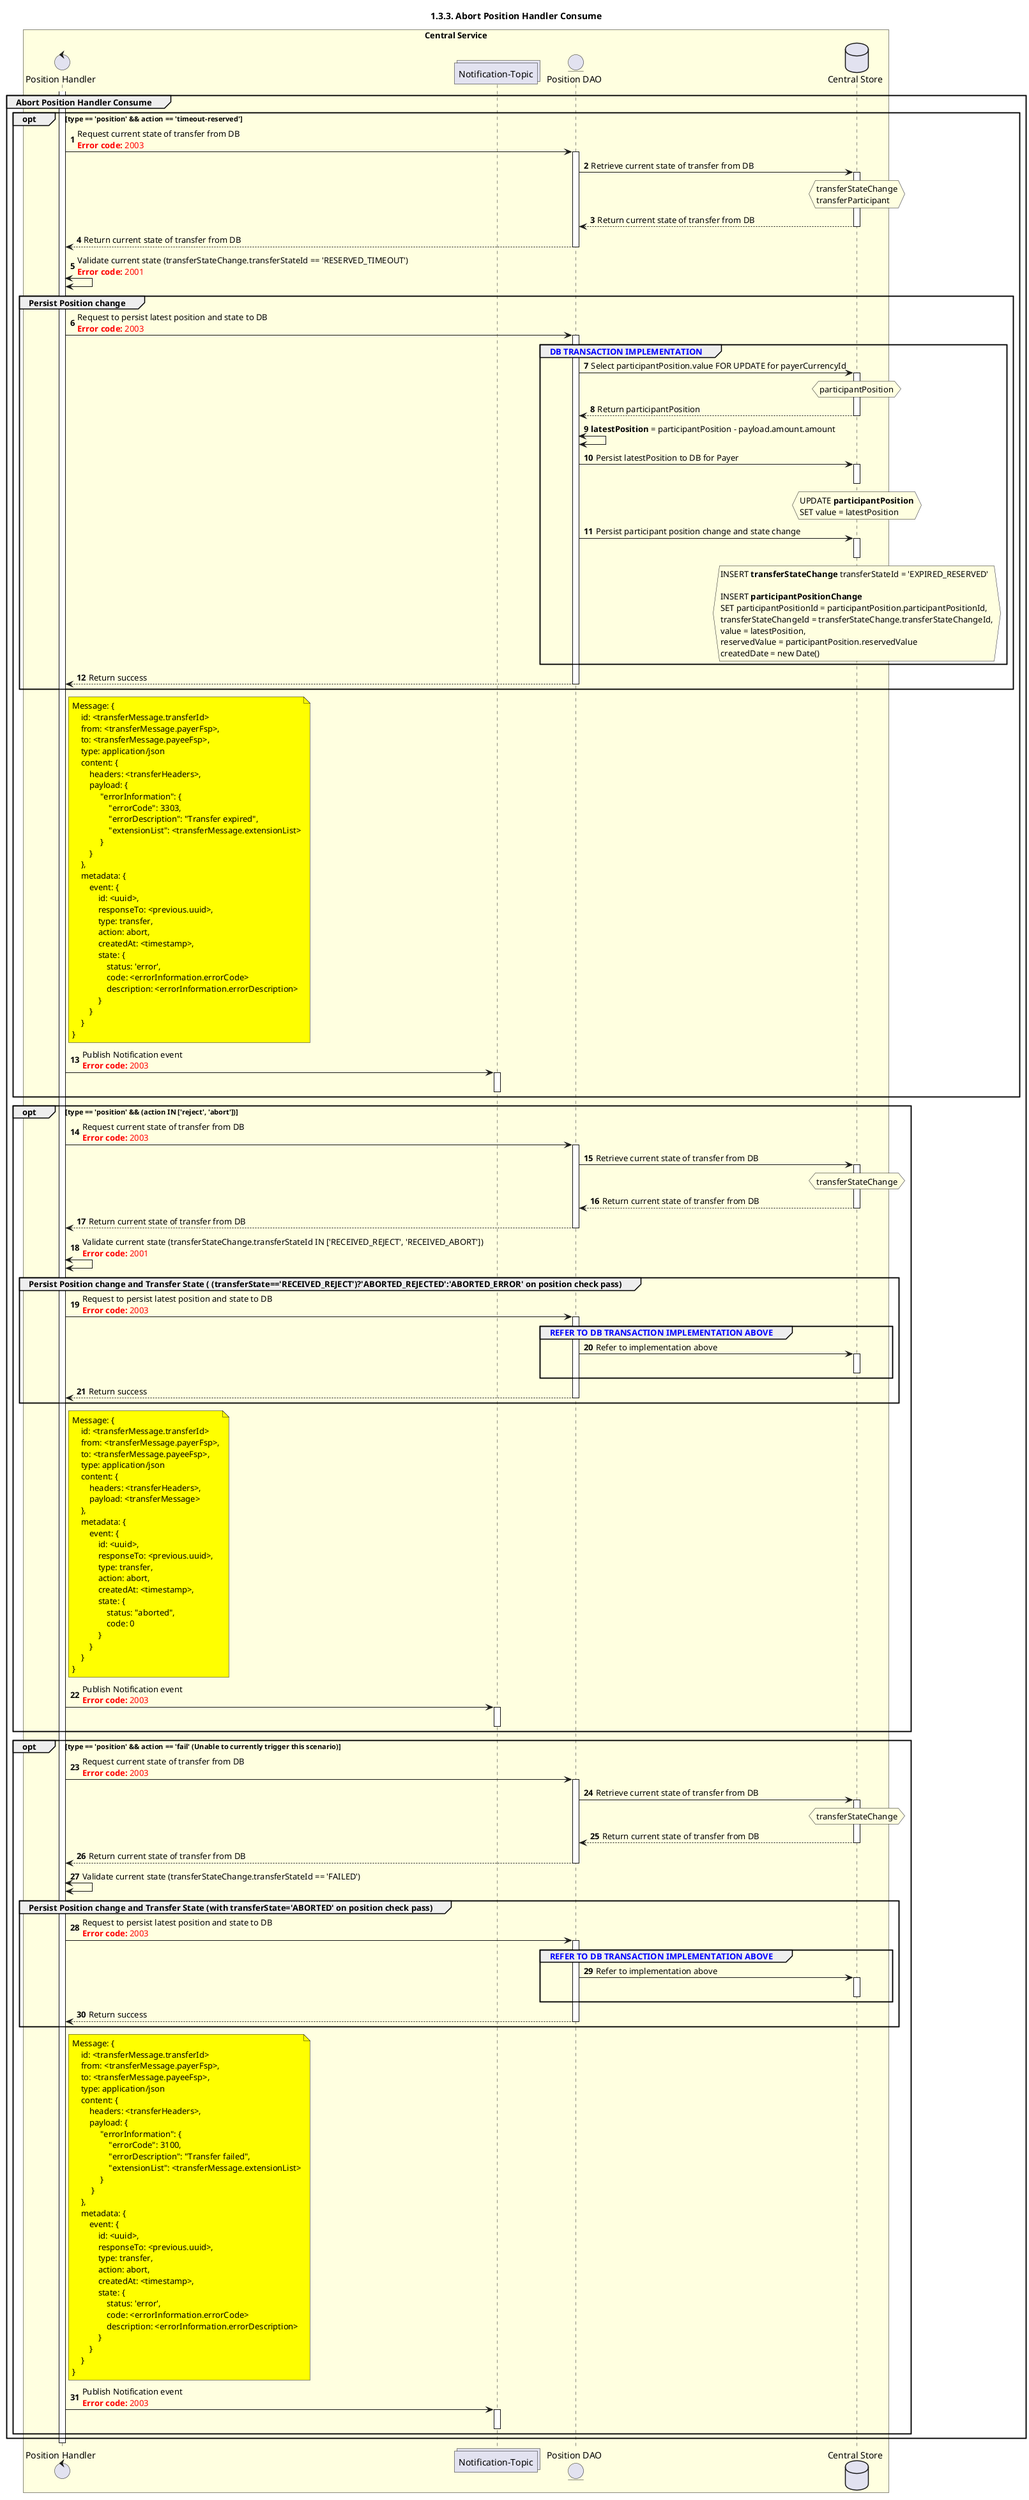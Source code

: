 /'*****
 License
 --------------
 Copyright © 2017 Bill & Melinda Gates Foundation
 The Mojaloop files are made available by the Bill & Melinda Gates Foundation under the Apache License, Version 2.0 (the "License") and you may not use these files except in compliance with the License. You may obtain a copy of the License at
 http://www.apache.org/licenses/LICENSE-2.0
 Unless required by applicable law or agreed to in writing, the Mojaloop files are distributed on an "AS IS" BASIS, WITHOUT WARRANTIES OR CONDITIONS OF ANY KIND, either express or implied. See the License for the specific language governing permissions and limitations under the License.
 Contributors
 --------------
 This is the official list of the Mojaloop project contributors for this file.
 Names of the original copyright holders (individuals or organizations)
 should be listed with a '*' in the first column. People who have
 contributed from an organization can be listed under the organization
 that actually holds the copyright for their contributions (see the
 Gates Foundation organization for an example). Those individuals should have
 their names indented and be marked with a '-'. Email address can be added
 optionally within square brackets <email>.
 * Gates Foundation
 - Name Surname <name.surname@gatesfoundation.com>

 * Rajiv Mothilal <rajiv.mothilal@modusbox.com>
 * Georgi Georgiev <georgi.georgiev@modusbox.com>
 * Sam Kummary <sam@modusbox.com>
 -------------
 ******'/

@startuml
' declate title
title 1.3.3. Abort Position Handler Consume

autonumber

' Actor Keys:
'   boundary - APIs/Interfaces, etc
'   collections - Kafka Topics
'   control - Kafka Consumers
'   entity - Database Access Objects
'   database - Database Persistence Store

' declare actors
control "Position Handler" as POS_HANDLER
entity "Position DAO" as POS_DAO
collections "Notification-Topic" as TOPIC_NOTIFICATIONS
database "Central Store" as DB

box "Central Service" #LightYellow
    participant POS_HANDLER
    participant TOPIC_NOTIFICATIONS
    participant POS_DAO
    participant DB
end box

' start flow
activate POS_HANDLER
group Abort Position Handler Consume
    opt type == 'position' && action == 'timeout-reserved'
        POS_HANDLER -> POS_DAO: Request current state of transfer from DB\n<color #FF0000><b>Error code:</b> 2003</color>
        activate POS_DAO
        POS_DAO -> DB: Retrieve current state of transfer from DB
        activate DB
        hnote over DB #lightyellow
            transferStateChange
            transferParticipant
        end note
        DB --> POS_DAO: Return current state of transfer from DB
        deactivate DB
        POS_DAO --> POS_HANDLER: Return current state of transfer from DB
        deactivate POS_DAO
        POS_HANDLER <-> POS_HANDLER: Validate current state (transferStateChange.transferStateId == 'RESERVED_TIMEOUT')\n<color #FF0000><b>Error code:</b> 2001</color>

        group Persist Position change
            POS_HANDLER -> POS_DAO: Request to persist latest position and state to DB\n<color #FF0000><b>Error code:</b> 2003</color>
            group <color #blue>DB TRANSACTION IMPLEMENTATION</color>
                activate POS_DAO
                POS_DAO -> DB: Select participantPosition.value FOR UPDATE for payerCurrencyId
                activate DB
                hnote over DB #lightyellow
                    participantPosition
                end note
                DB --> POS_DAO: Return participantPosition
                deactivate DB
                POS_DAO <-> POS_DAO: **latestPosition** = participantPosition - payload.amount.amount
                POS_DAO->DB: Persist latestPosition to DB for Payer
                hnote over DB #lightyellow
                    UPDATE **participantPosition**
                    SET value = latestPosition
                end note
                activate DB
                deactivate DB
                POS_DAO -> DB: Persist participant position change and state change
                hnote over DB #lightyellow
                        INSERT **transferStateChange** transferStateId = 'EXPIRED_RESERVED'

                        INSERT **participantPositionChange**
                        SET participantPositionId = participantPosition.participantPositionId,
                        transferStateChangeId = transferStateChange.transferStateChangeId,
                        value = latestPosition,
                        reservedValue = participantPosition.reservedValue
                        createdDate = new Date()
                end note
                activate DB
                deactivate DB
            end
            POS_DAO --> POS_HANDLER: Return success
            deactivate POS_DAO
        end
        note right of POS_HANDLER #yellow
            Message: {
                id: <transferMessage.transferId>
                from: <transferMessage.payerFsp>,
                to: <transferMessage.payeeFsp>,
                type: application/json
                content: {
                    headers: <transferHeaders>,
                    payload: {
                         "errorInformation": {
                             "errorCode": 3303,
                             "errorDescription": "Transfer expired",
                             "extensionList": <transferMessage.extensionList>
                         }
                    }
                },
                metadata: {
                    event: {
                        id: <uuid>,
                        responseTo: <previous.uuid>,
                        type: transfer,
                        action: abort,
                        createdAt: <timestamp>,
                        state: {
                            status: 'error',
                            code: <errorInformation.errorCode>
                            description: <errorInformation.errorDescription>
                        }
                    }
                }
            }
        end note
        POS_HANDLER -> TOPIC_NOTIFICATIONS: Publish Notification event\n<color #FF0000><b>Error code:</b> 2003</color>
        activate TOPIC_NOTIFICATIONS
        deactivate TOPIC_NOTIFICATIONS
    end
    opt type == 'position' && (action IN ['reject', 'abort'])
        POS_HANDLER -> POS_DAO: Request current state of transfer from DB\n<color #FF0000><b>Error code:</b> 2003</color>
        activate POS_DAO
        POS_DAO -> DB: Retrieve current state of transfer from DB
        activate DB
        hnote over DB #lightyellow
            transferStateChange
        end note
        DB --> POS_DAO: Return current state of transfer from DB
        deactivate DB
        POS_DAO --> POS_HANDLER: Return current state of transfer from DB
        deactivate POS_DAO
        POS_HANDLER <-> POS_HANDLER: Validate current state (transferStateChange.transferStateId IN ['RECEIVED_REJECT', 'RECEIVED_ABORT'])\n<color #FF0000><b>Error code:</b> 2001</color>

        group Persist Position change and Transfer State ( (transferState=='RECEIVED_REJECT')?'ABORTED_REJECTED':'ABORTED_ERROR' on position check pass)
            POS_HANDLER -> POS_DAO: Request to persist latest position and state to DB\n<color #FF0000><b>Error code:</b> 2003</color>
            group <color #blue>REFER TO DB TRANSACTION IMPLEMENTATION ABOVE</color>
                activate POS_DAO
                POS_DAO -> DB: Refer to implementation above
                activate DB
                deactivate DB
            end
            POS_DAO --> POS_HANDLER: Return success
            deactivate POS_DAO
        end
        note right of POS_HANDLER #yellow
            Message: {
                id: <transferMessage.transferId>
                from: <transferMessage.payerFsp>,
                to: <transferMessage.payeeFsp>,
                type: application/json
                content: {
                    headers: <transferHeaders>,
                    payload: <transferMessage>
                },
                metadata: {
                    event: {
                        id: <uuid>,
                        responseTo: <previous.uuid>,
                        type: transfer,
                        action: abort,
                        createdAt: <timestamp>,
                        state: {
                            status: "aborted",
                            code: 0
                        }
                    }
                }
            }
        end note
        POS_HANDLER -> TOPIC_NOTIFICATIONS: Publish Notification event\n<color #FF0000><b>Error code:</b> 2003</color>
        activate TOPIC_NOTIFICATIONS
        deactivate TOPIC_NOTIFICATIONS
    end
    ' We do not see how this scenario will be triggered
    opt type == 'position' && action == 'fail' (Unable to currently trigger this scenario)
        POS_HANDLER -> POS_DAO: Request current state of transfer from DB\n<color #FF0000><b>Error code:</b> 2003</color>
        activate POS_DAO
        POS_DAO -> DB: Retrieve current state of transfer from DB
        activate DB
        hnote over DB #lightyellow
            transferStateChange
        end note
        DB --> POS_DAO: Return current state of transfer from DB
        deactivate DB
        POS_DAO --> POS_HANDLER: Return current state of transfer from DB
        deactivate POS_DAO
        POS_HANDLER <-> POS_HANDLER: Validate current state (transferStateChange.transferStateId == 'FAILED')

        group Persist Position change and Transfer State (with transferState='ABORTED' on position check pass)
            POS_HANDLER -> POS_DAO: Request to persist latest position and state to DB\n<color #FF0000><b>Error code:</b> 2003</color>
            group <color #blue>REFER TO DB TRANSACTION IMPLEMENTATION ABOVE</color>
                activate POS_DAO
                POS_DAO -> DB: Refer to implementation above
                activate DB
                deactivate DB
            end
            POS_DAO --> POS_HANDLER: Return success
            deactivate POS_DAO
        end
        note right of POS_HANDLER #yellow
            Message: {
                id: <transferMessage.transferId>
                from: <transferMessage.payerFsp>,
                to: <transferMessage.payeeFsp>,
                type: application/json
                content: {
                    headers: <transferHeaders>,
                    payload: {
                         "errorInformation": {
                             "errorCode": 3100,
                             "errorDescription": "Transfer failed",
                             "extensionList": <transferMessage.extensionList>
                         }
                     }
                },
                metadata: {
                    event: {
                        id: <uuid>,
                        responseTo: <previous.uuid>,
                        type: transfer,
                        action: abort,
                        createdAt: <timestamp>,
                        state: {
                            status: 'error',
                            code: <errorInformation.errorCode>
                            description: <errorInformation.errorDescription>
                        }
                    }
                }
            }
        end note
        POS_HANDLER -> TOPIC_NOTIFICATIONS: Publish Notification event\n<color #FF0000><b>Error code:</b> 2003</color>
        activate TOPIC_NOTIFICATIONS
        deactivate TOPIC_NOTIFICATIONS
    end
end
deactivate POS_HANDLER
@enduml
